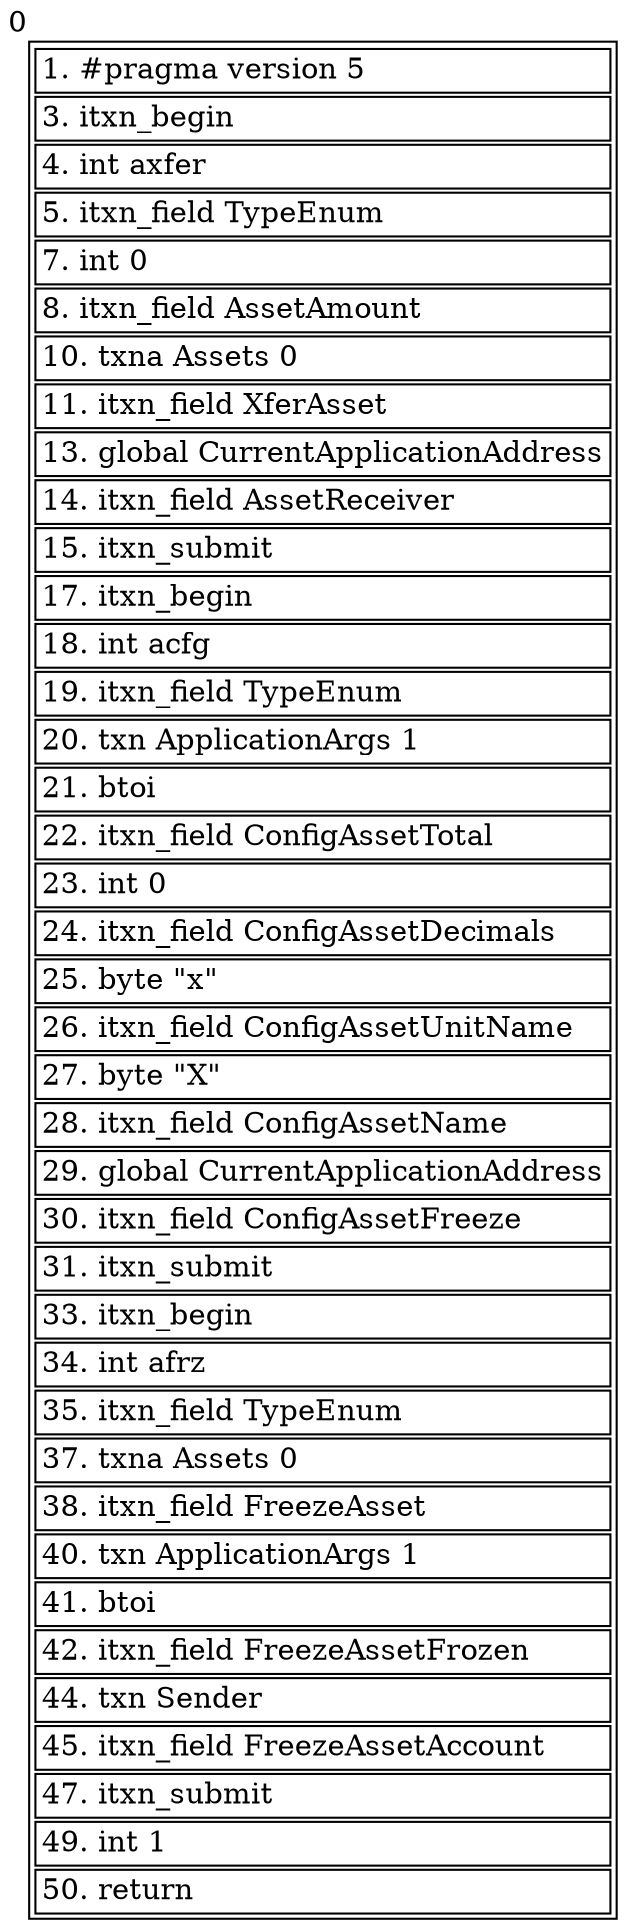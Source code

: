 digraph g{
 ranksep = 1 
 overlap = scale 
4496135696[label=<<TABLE ALIGN="LEFT">
<TR><TD TOOLTIP="no comment for this line" HREF="bogus" ALIGN="LEFT" PORT="1">1. #pragma version 5</TD></TR>
<TR><TD TOOLTIP="no comment for this line" HREF="bogus" ALIGN="LEFT" PORT="3">3. itxn_begin</TD></TR>
<TR><TD TOOLTIP="no comment for this line" HREF="bogus" ALIGN="LEFT" PORT="4">4. int axfer</TD></TR>
<TR><TD TOOLTIP="no comment for this line" HREF="bogus" ALIGN="LEFT" PORT="5">5. itxn_field TypeEnum</TD></TR>
<TR><TD TOOLTIP="no comment for this line" HREF="bogus" ALIGN="LEFT" PORT="7">7. int 0</TD></TR>
<TR><TD TOOLTIP="no comment for this line" HREF="bogus" ALIGN="LEFT" PORT="8">8. itxn_field AssetAmount</TD></TR>
<TR><TD TOOLTIP="no comment for this line" HREF="bogus" ALIGN="LEFT" PORT="10">10. txna Assets 0</TD></TR>
<TR><TD TOOLTIP="no comment for this line" HREF="bogus" ALIGN="LEFT" PORT="11">11. itxn_field XferAsset</TD></TR>
<TR><TD TOOLTIP="no comment for this line" HREF="bogus" ALIGN="LEFT" PORT="13">13. global CurrentApplicationAddress</TD></TR>
<TR><TD TOOLTIP="no comment for this line" HREF="bogus" ALIGN="LEFT" PORT="14">14. itxn_field AssetReceiver</TD></TR>
<TR><TD TOOLTIP="no comment for this line" HREF="bogus" ALIGN="LEFT" PORT="15">15. itxn_submit</TD></TR>
<TR><TD TOOLTIP="no comment for this line" HREF="bogus" ALIGN="LEFT" PORT="17">17. itxn_begin</TD></TR>
<TR><TD TOOLTIP="no comment for this line" HREF="bogus" ALIGN="LEFT" PORT="18">18. int acfg</TD></TR>
<TR><TD TOOLTIP="no comment for this line" HREF="bogus" ALIGN="LEFT" PORT="19">19. itxn_field TypeEnum</TD></TR>
<TR><TD TOOLTIP="no comment for this line" HREF="bogus" ALIGN="LEFT" PORT="20">20. txn ApplicationArgs 1</TD></TR>
<TR><TD TOOLTIP="no comment for this line" HREF="bogus" ALIGN="LEFT" PORT="21">21. btoi</TD></TR>
<TR><TD TOOLTIP="no comment for this line" HREF="bogus" ALIGN="LEFT" PORT="22">22. itxn_field ConfigAssetTotal</TD></TR>
<TR><TD TOOLTIP="no comment for this line" HREF="bogus" ALIGN="LEFT" PORT="23">23. int 0</TD></TR>
<TR><TD TOOLTIP="no comment for this line" HREF="bogus" ALIGN="LEFT" PORT="24">24. itxn_field ConfigAssetDecimals</TD></TR>
<TR><TD TOOLTIP="no comment for this line" HREF="bogus" ALIGN="LEFT" PORT="25">25. byte &quot;x&quot;</TD></TR>
<TR><TD TOOLTIP="no comment for this line" HREF="bogus" ALIGN="LEFT" PORT="26">26. itxn_field ConfigAssetUnitName</TD></TR>
<TR><TD TOOLTIP="no comment for this line" HREF="bogus" ALIGN="LEFT" PORT="27">27. byte &quot;X&quot;</TD></TR>
<TR><TD TOOLTIP="no comment for this line" HREF="bogus" ALIGN="LEFT" PORT="28">28. itxn_field ConfigAssetName</TD></TR>
<TR><TD TOOLTIP="no comment for this line" HREF="bogus" ALIGN="LEFT" PORT="29">29. global CurrentApplicationAddress</TD></TR>
<TR><TD TOOLTIP="no comment for this line" HREF="bogus" ALIGN="LEFT" PORT="30">30. itxn_field ConfigAssetFreeze</TD></TR>
<TR><TD TOOLTIP="no comment for this line" HREF="bogus" ALIGN="LEFT" PORT="31">31. itxn_submit</TD></TR>
<TR><TD TOOLTIP="no comment for this line" HREF="bogus" ALIGN="LEFT" PORT="33">33. itxn_begin</TD></TR>
<TR><TD TOOLTIP="no comment for this line" HREF="bogus" ALIGN="LEFT" PORT="34">34. int afrz</TD></TR>
<TR><TD TOOLTIP="no comment for this line" HREF="bogus" ALIGN="LEFT" PORT="35">35. itxn_field TypeEnum</TD></TR>
<TR><TD TOOLTIP="no comment for this line" HREF="bogus" ALIGN="LEFT" PORT="37">37. txna Assets 0</TD></TR>
<TR><TD TOOLTIP="no comment for this line" HREF="bogus" ALIGN="LEFT" PORT="38">38. itxn_field FreezeAsset</TD></TR>
<TR><TD TOOLTIP="no comment for this line" HREF="bogus" ALIGN="LEFT" PORT="40">40. txn ApplicationArgs 1</TD></TR>
<TR><TD TOOLTIP="no comment for this line" HREF="bogus" ALIGN="LEFT" PORT="41">41. btoi</TD></TR>
<TR><TD TOOLTIP="no comment for this line" HREF="bogus" ALIGN="LEFT" PORT="42">42. itxn_field FreezeAssetFrozen</TD></TR>
<TR><TD TOOLTIP="no comment for this line" HREF="bogus" ALIGN="LEFT" PORT="44">44. txn Sender</TD></TR>
<TR><TD TOOLTIP="no comment for this line" HREF="bogus" ALIGN="LEFT" PORT="45">45. itxn_field FreezeAssetAccount</TD></TR>
<TR><TD TOOLTIP="no comment for this line" HREF="bogus" ALIGN="LEFT" PORT="47">47. itxn_submit</TD></TR>
<TR><TD TOOLTIP="no comment for this line" HREF="bogus" ALIGN="LEFT" PORT="49">49. int 1</TD></TR>
<TR><TD TOOLTIP="no comment for this line" HREF="bogus" ALIGN="LEFT" PORT="50">50. return</TD></TR>
</TABLE>> labelloc=top shape=plain
 xlabel=0]}